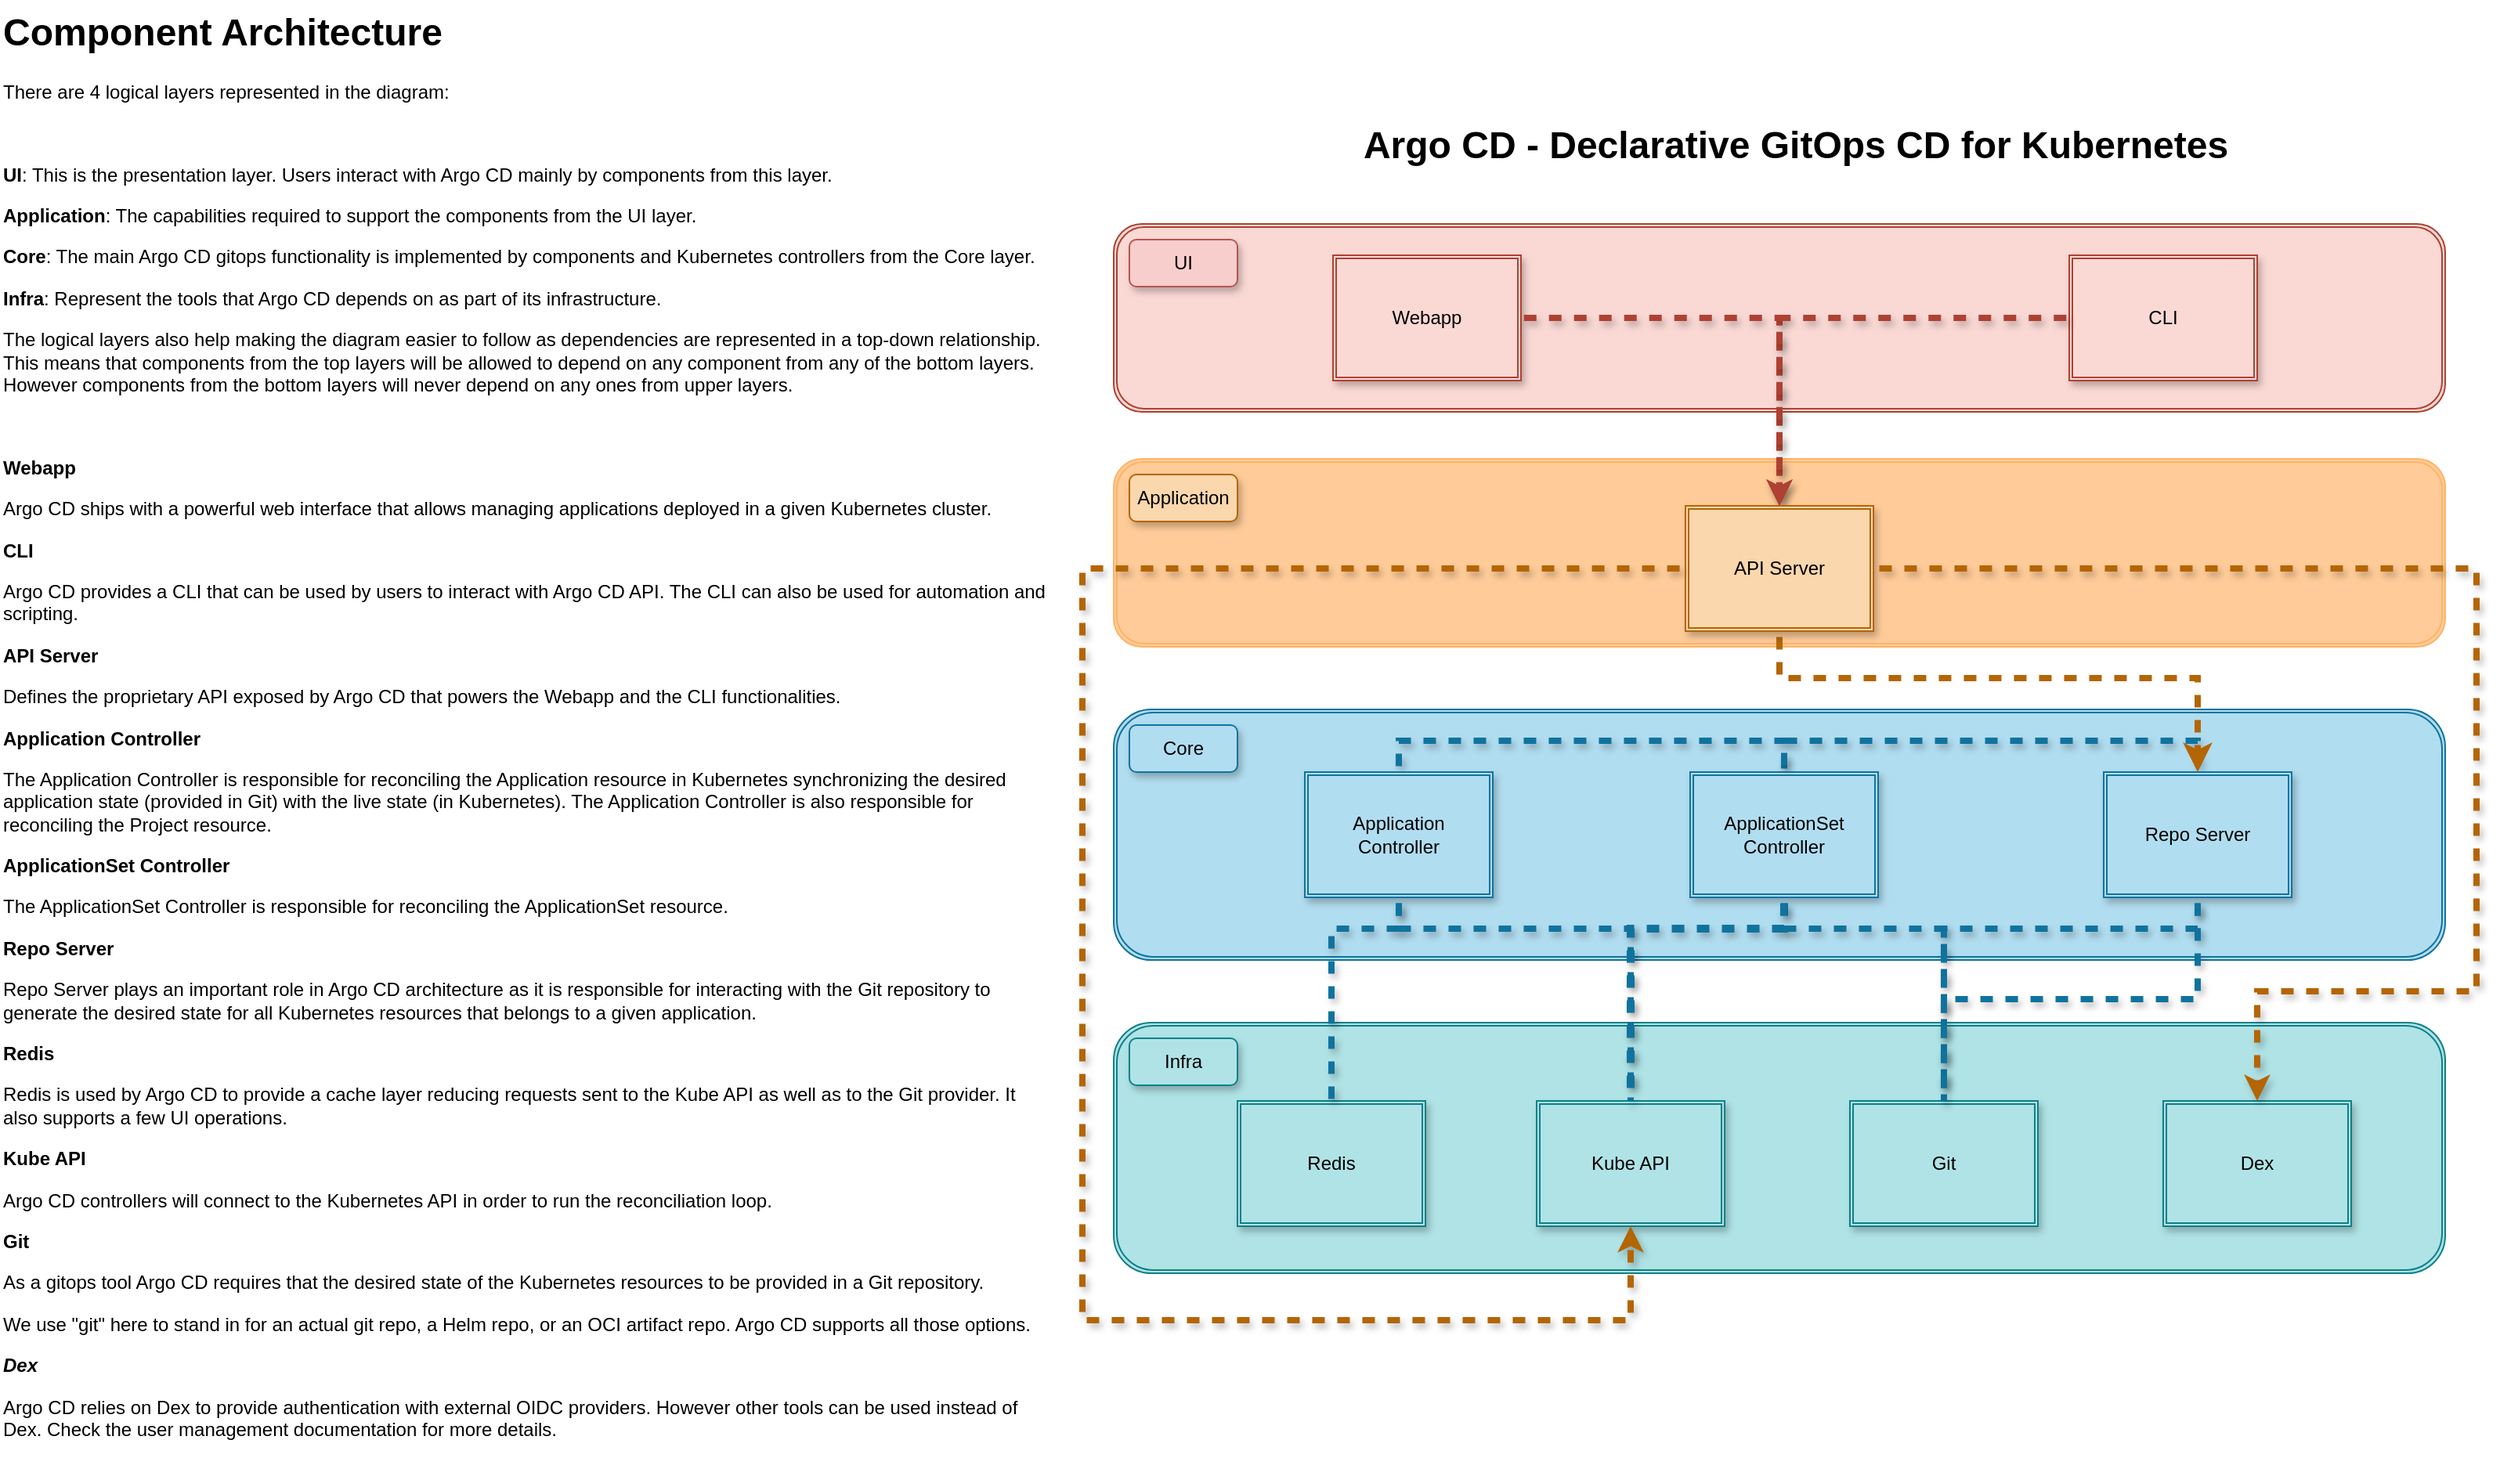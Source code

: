 <mxfile version="26.0.9">
  <diagram name="Page-1" id="aaaa8250-4180-3840-79b5-4cada1eebb92">
    <mxGraphModel dx="1354" dy="550" grid="0" gridSize="10" guides="1" tooltips="1" connect="1" arrows="1" fold="1" page="1" pageScale="1" pageWidth="850" pageHeight="1100" background="none" math="0" shadow="0">
      <root>
        <mxCell id="0" />
        <mxCell id="1" parent="0" />
        <mxCell id="xzWHXTmv79bVu9FAu2Tm-4" value="" style="shape=ext;double=1;rounded=1;whiteSpace=wrap;html=1;fillColor=#fad9d5;strokeColor=#ae4132;" parent="1" vertex="1">
          <mxGeometry x="850" y="220" width="850" height="120" as="geometry" />
        </mxCell>
        <mxCell id="xzWHXTmv79bVu9FAu2Tm-7" value="Webapp" style="shape=ext;double=1;rounded=0;whiteSpace=wrap;html=1;fillColor=#fad9d5;strokeColor=#ae4132;shadow=1;" parent="1" vertex="1">
          <mxGeometry x="990" y="240" width="120" height="80" as="geometry" />
        </mxCell>
        <mxCell id="xzWHXTmv79bVu9FAu2Tm-8" value="CLI" style="shape=ext;double=1;rounded=0;whiteSpace=wrap;html=1;fillColor=#fad9d5;strokeColor=#ae4132;shadow=1;" parent="1" vertex="1">
          <mxGeometry x="1460" y="240" width="120" height="80" as="geometry" />
        </mxCell>
        <mxCell id="xzWHXTmv79bVu9FAu2Tm-10" value="UI" style="text;html=1;strokeColor=#b85450;fillColor=#f8cecc;align=center;verticalAlign=middle;whiteSpace=wrap;overflow=hidden;shadow=1;glass=0;rounded=1;" parent="1" vertex="1">
          <mxGeometry x="860" y="230" width="69" height="30" as="geometry" />
        </mxCell>
        <mxCell id="xzWHXTmv79bVu9FAu2Tm-17" value="" style="shape=ext;double=1;rounded=1;whiteSpace=wrap;html=1;fillColor=#FFCC99;strokeColor=#FFB366;" parent="1" vertex="1">
          <mxGeometry x="850" y="370" width="850" height="120" as="geometry" />
        </mxCell>
        <mxCell id="xzWHXTmv79bVu9FAu2Tm-12" style="edgeStyle=orthogonalEdgeStyle;rounded=0;orthogonalLoop=1;jettySize=auto;html=1;exitX=1;exitY=0.5;exitDx=0;exitDy=0;entryX=0.5;entryY=0;entryDx=0;entryDy=0;flowAnimation=1;strokeWidth=4;shadow=1;flowAnimationTimingFunction=linear;flowAnimationDuration=1000;endSize=4;startSize=4;fillColor=#fad9d5;strokeColor=#ae4132;" parent="1" source="xzWHXTmv79bVu9FAu2Tm-7" target="xzWHXTmv79bVu9FAu2Tm-18" edge="1">
          <mxGeometry relative="1" as="geometry">
            <mxPoint x="1275.0" y="380" as="targetPoint" />
          </mxGeometry>
        </mxCell>
        <mxCell id="xzWHXTmv79bVu9FAu2Tm-19" value="Application" style="text;html=1;strokeColor=#b46504;fillColor=#fad7ac;align=center;verticalAlign=middle;whiteSpace=wrap;overflow=hidden;shadow=1;glass=0;rounded=1;" parent="1" vertex="1">
          <mxGeometry x="860" y="380" width="69" height="30" as="geometry" />
        </mxCell>
        <mxCell id="xzWHXTmv79bVu9FAu2Tm-21" value="" style="shape=ext;double=1;rounded=1;whiteSpace=wrap;html=1;fillColor=#b1ddf0;strokeColor=#10739e;" parent="1" vertex="1">
          <mxGeometry x="850" y="530" width="850" height="160" as="geometry" />
        </mxCell>
        <mxCell id="xzWHXTmv79bVu9FAu2Tm-32" style="edgeStyle=orthogonalEdgeStyle;rounded=0;orthogonalLoop=1;jettySize=auto;html=1;exitX=0.5;exitY=0;exitDx=0;exitDy=0;entryX=0.5;entryY=0;entryDx=0;entryDy=0;endArrow=none;endFill=0;strokeWidth=4;flowAnimation=1;fillColor=#b1ddf0;strokeColor=#10739e;shadow=1;" parent="1" source="xzWHXTmv79bVu9FAu2Tm-22" target="xzWHXTmv79bVu9FAu2Tm-23" edge="1">
          <mxGeometry relative="1" as="geometry" />
        </mxCell>
        <mxCell id="xzWHXTmv79bVu9FAu2Tm-22" value="Application Controller" style="shape=ext;double=1;rounded=0;whiteSpace=wrap;html=1;fillColor=#b1ddf0;strokeColor=#10739e;shadow=1;" parent="1" vertex="1">
          <mxGeometry x="972" y="570" width="120" height="80" as="geometry" />
        </mxCell>
        <mxCell id="xzWHXTmv79bVu9FAu2Tm-23" value="ApplicationSet Controller" style="shape=ext;double=1;rounded=0;whiteSpace=wrap;html=1;fillColor=#b1ddf0;strokeColor=#10739e;shadow=1;" parent="1" vertex="1">
          <mxGeometry x="1218" y="570" width="120" height="80" as="geometry" />
        </mxCell>
        <mxCell id="xzWHXTmv79bVu9FAu2Tm-28" style="edgeStyle=orthogonalEdgeStyle;rounded=0;orthogonalLoop=1;jettySize=auto;html=1;exitX=0.5;exitY=0;exitDx=0;exitDy=0;entryX=0.5;entryY=0;entryDx=0;entryDy=0;jumpStyle=line;endArrow=none;endFill=0;strokeWidth=4;flowAnimation=1;fillColor=#b1ddf0;strokeColor=#10739e;shadow=1;" parent="1" source="xzWHXTmv79bVu9FAu2Tm-24" target="xzWHXTmv79bVu9FAu2Tm-23" edge="1">
          <mxGeometry relative="1" as="geometry" />
        </mxCell>
        <mxCell id="xzWHXTmv79bVu9FAu2Tm-24" value="Repo Server" style="shape=ext;double=1;rounded=0;whiteSpace=wrap;html=1;fillColor=#b1ddf0;strokeColor=#10739e;shadow=1;" parent="1" vertex="1">
          <mxGeometry x="1482" y="570" width="120" height="80" as="geometry" />
        </mxCell>
        <mxCell id="xzWHXTmv79bVu9FAu2Tm-25" value="Core" style="text;html=1;strokeColor=#10739e;fillColor=#b1ddf0;align=center;verticalAlign=middle;whiteSpace=wrap;overflow=hidden;shadow=1;glass=0;rounded=1;" parent="1" vertex="1">
          <mxGeometry x="860" y="540" width="69" height="30" as="geometry" />
        </mxCell>
        <mxCell id="xzWHXTmv79bVu9FAu2Tm-27" style="edgeStyle=orthogonalEdgeStyle;rounded=0;orthogonalLoop=1;jettySize=auto;html=1;exitX=0.5;exitY=1;exitDx=0;exitDy=0;strokeWidth=4;flowAnimation=1;fillColor=#fad7ac;strokeColor=#b46504;" parent="1" source="xzWHXTmv79bVu9FAu2Tm-18" target="xzWHXTmv79bVu9FAu2Tm-24" edge="1">
          <mxGeometry relative="1" as="geometry">
            <Array as="points">
              <mxPoint x="1275" y="510" />
              <mxPoint x="1542" y="510" />
            </Array>
          </mxGeometry>
        </mxCell>
        <mxCell id="xzWHXTmv79bVu9FAu2Tm-33" value="" style="edgeStyle=orthogonalEdgeStyle;rounded=0;orthogonalLoop=1;jettySize=auto;html=1;exitX=0;exitY=0.5;exitDx=0;exitDy=0;flowAnimation=1;strokeWidth=4;shadow=1;flowAnimationDuration=1000;endSize=4;startSize=4;fillColor=#fad9d5;strokeColor=#ae4132;" parent="1" source="xzWHXTmv79bVu9FAu2Tm-8" target="xzWHXTmv79bVu9FAu2Tm-18" edge="1">
          <mxGeometry relative="1" as="geometry">
            <mxPoint x="1275" y="440" as="targetPoint" />
            <mxPoint x="1460" y="280" as="sourcePoint" />
          </mxGeometry>
        </mxCell>
        <mxCell id="xzWHXTmv79bVu9FAu2Tm-18" value="API Server" style="shape=ext;double=1;rounded=0;whiteSpace=wrap;html=1;fillColor=#fad7ac;strokeColor=#b46504;shadow=1;" parent="1" vertex="1">
          <mxGeometry x="1215" y="400" width="120" height="80" as="geometry" />
        </mxCell>
        <mxCell id="xzWHXTmv79bVu9FAu2Tm-34" value="" style="shape=ext;double=1;rounded=1;whiteSpace=wrap;html=1;fillColor=#b0e3e6;strokeColor=#0e8088;" parent="1" vertex="1">
          <mxGeometry x="850" y="730" width="850" height="160" as="geometry" />
        </mxCell>
        <mxCell id="xzWHXTmv79bVu9FAu2Tm-35" value="Infra" style="text;html=1;strokeColor=#0e8088;fillColor=#b0e3e6;align=center;verticalAlign=middle;whiteSpace=wrap;overflow=hidden;shadow=1;glass=0;rounded=1;" parent="1" vertex="1">
          <mxGeometry x="860" y="740" width="69" height="30" as="geometry" />
        </mxCell>
        <mxCell id="xzWHXTmv79bVu9FAu2Tm-36" value="Redis" style="shape=ext;double=1;rounded=0;whiteSpace=wrap;html=1;fillColor=#b0e3e6;strokeColor=#0e8088;shadow=1;" parent="1" vertex="1">
          <mxGeometry x="929" y="780" width="120" height="80" as="geometry" />
        </mxCell>
        <mxCell id="xzWHXTmv79bVu9FAu2Tm-37" value="Kube API" style="shape=ext;double=1;rounded=0;whiteSpace=wrap;html=1;fillColor=#b0e3e6;strokeColor=#0e8088;shadow=1;" parent="1" vertex="1">
          <mxGeometry x="1120" y="780" width="120" height="80" as="geometry" />
        </mxCell>
        <mxCell id="xzWHXTmv79bVu9FAu2Tm-38" value="Git" style="shape=ext;double=1;rounded=0;whiteSpace=wrap;html=1;fillColor=#b0e3e6;strokeColor=#0e8088;shadow=1;" parent="1" vertex="1">
          <mxGeometry x="1320" y="780" width="120" height="80" as="geometry" />
        </mxCell>
        <mxCell id="xzWHXTmv79bVu9FAu2Tm-39" value="Dex" style="shape=ext;double=1;rounded=0;whiteSpace=wrap;html=1;fillColor=#b0e3e6;strokeColor=#0e8088;shadow=1;" parent="1" vertex="1">
          <mxGeometry x="1520" y="780" width="120" height="80" as="geometry" />
        </mxCell>
        <mxCell id="xzWHXTmv79bVu9FAu2Tm-40" style="edgeStyle=orthogonalEdgeStyle;rounded=0;orthogonalLoop=1;jettySize=auto;html=1;exitX=1;exitY=0.5;exitDx=0;exitDy=0;entryX=0.5;entryY=0;entryDx=0;entryDy=0;flowAnimation=1;strokeWidth=4;fillColor=#fad7ac;strokeColor=#b46504;shadow=1;endSize=4;startSize=4;" parent="1" source="xzWHXTmv79bVu9FAu2Tm-18" target="xzWHXTmv79bVu9FAu2Tm-39" edge="1">
          <mxGeometry relative="1" as="geometry">
            <mxPoint x="1640" y="820" as="targetPoint" />
            <Array as="points">
              <mxPoint x="1720" y="440" />
              <mxPoint x="1720" y="710" />
              <mxPoint x="1580" y="710" />
            </Array>
          </mxGeometry>
        </mxCell>
        <mxCell id="xzWHXTmv79bVu9FAu2Tm-41" style="edgeStyle=orthogonalEdgeStyle;rounded=0;orthogonalLoop=1;jettySize=auto;html=1;exitX=0;exitY=0.5;exitDx=0;exitDy=0;entryX=0.5;entryY=1;entryDx=0;entryDy=0;fillColor=#fad7ac;strokeColor=#b46504;flowAnimation=1;strokeWidth=4;shadow=1;endSize=4;startSize=4;" parent="1" source="xzWHXTmv79bVu9FAu2Tm-18" target="xzWHXTmv79bVu9FAu2Tm-37" edge="1">
          <mxGeometry relative="1" as="geometry">
            <Array as="points">
              <mxPoint x="830" y="440" />
              <mxPoint x="830" y="920" />
              <mxPoint x="1180" y="920" />
            </Array>
          </mxGeometry>
        </mxCell>
        <mxCell id="xzWHXTmv79bVu9FAu2Tm-42" style="edgeStyle=orthogonalEdgeStyle;rounded=0;orthogonalLoop=1;jettySize=auto;html=1;exitX=0.5;exitY=1;exitDx=0;exitDy=0;entryX=0.5;entryY=0;entryDx=0;entryDy=0;fillColor=#b1ddf0;strokeColor=#10739e;flowAnimation=1;strokeWidth=4;endArrow=none;endFill=0;shadow=1;" parent="1" source="xzWHXTmv79bVu9FAu2Tm-22" target="xzWHXTmv79bVu9FAu2Tm-36" edge="1">
          <mxGeometry relative="1" as="geometry">
            <Array as="points">
              <mxPoint x="1032" y="670" />
              <mxPoint x="989" y="670" />
            </Array>
          </mxGeometry>
        </mxCell>
        <mxCell id="xzWHXTmv79bVu9FAu2Tm-43" style="edgeStyle=orthogonalEdgeStyle;rounded=0;orthogonalLoop=1;jettySize=auto;html=1;exitX=0.5;exitY=1;exitDx=0;exitDy=0;entryX=0.5;entryY=0;entryDx=0;entryDy=0;strokeWidth=4;endArrow=none;endFill=0;flowAnimation=1;fillColor=#b1ddf0;strokeColor=#10739e;shadow=1;" parent="1" source="xzWHXTmv79bVu9FAu2Tm-22" target="xzWHXTmv79bVu9FAu2Tm-37" edge="1">
          <mxGeometry relative="1" as="geometry">
            <Array as="points">
              <mxPoint x="1032" y="670" />
              <mxPoint x="1180" y="670" />
            </Array>
          </mxGeometry>
        </mxCell>
        <mxCell id="xzWHXTmv79bVu9FAu2Tm-44" style="edgeStyle=orthogonalEdgeStyle;rounded=0;orthogonalLoop=1;jettySize=auto;html=1;exitX=0.5;exitY=1;exitDx=0;exitDy=0;entryX=0.5;entryY=0;entryDx=0;entryDy=0;fillColor=#b1ddf0;strokeColor=#10739e;strokeWidth=5;flowAnimation=1;endArrow=none;endFill=0;shadow=1;" parent="1" source="xzWHXTmv79bVu9FAu2Tm-23" target="xzWHXTmv79bVu9FAu2Tm-37" edge="1">
          <mxGeometry relative="1" as="geometry">
            <Array as="points">
              <mxPoint x="1278" y="670" />
              <mxPoint x="1180" y="670" />
            </Array>
          </mxGeometry>
        </mxCell>
        <mxCell id="xzWHXTmv79bVu9FAu2Tm-45" style="edgeStyle=orthogonalEdgeStyle;rounded=0;orthogonalLoop=1;jettySize=auto;html=1;exitX=0.5;exitY=1;exitDx=0;exitDy=0;entryX=0.5;entryY=0;entryDx=0;entryDy=0;fillColor=#b1ddf0;strokeColor=#10739e;strokeWidth=4;endArrow=none;endFill=0;flowAnimation=1;shadow=1;" parent="1" source="xzWHXTmv79bVu9FAu2Tm-23" target="xzWHXTmv79bVu9FAu2Tm-38" edge="1">
          <mxGeometry relative="1" as="geometry">
            <Array as="points">
              <mxPoint x="1278" y="670" />
              <mxPoint x="1380" y="670" />
            </Array>
          </mxGeometry>
        </mxCell>
        <mxCell id="xzWHXTmv79bVu9FAu2Tm-46" style="edgeStyle=orthogonalEdgeStyle;rounded=0;orthogonalLoop=1;jettySize=auto;html=1;exitX=0.5;exitY=1;exitDx=0;exitDy=0;strokeWidth=4;fillColor=#b1ddf0;strokeColor=#10739e;endArrow=none;endFill=0;flowAnimation=1;shadow=1;" parent="1" source="xzWHXTmv79bVu9FAu2Tm-24" edge="1">
          <mxGeometry relative="1" as="geometry">
            <mxPoint x="1380" y="780" as="targetPoint" />
            <Array as="points">
              <mxPoint x="1542" y="670" />
              <mxPoint x="1380" y="670" />
            </Array>
          </mxGeometry>
        </mxCell>
        <mxCell id="xzWHXTmv79bVu9FAu2Tm-47" style="edgeStyle=orthogonalEdgeStyle;rounded=0;orthogonalLoop=1;jettySize=auto;html=1;exitX=0.5;exitY=1;exitDx=0;exitDy=0;fillColor=#b1ddf0;strokeColor=#10739e;strokeWidth=4;endArrow=none;endFill=0;flowAnimation=1;shadow=1;" parent="1" source="xzWHXTmv79bVu9FAu2Tm-24" target="xzWHXTmv79bVu9FAu2Tm-38" edge="1">
          <mxGeometry relative="1" as="geometry" />
        </mxCell>
        <mxCell id="xzWHXTmv79bVu9FAu2Tm-48" value="Argo CD - Declarative GitOps CD for Kubernetes" style="text;strokeColor=none;fillColor=none;html=1;fontSize=24;fontStyle=1;verticalAlign=middle;align=center;" parent="1" vertex="1">
          <mxGeometry x="1235" y="150" width="100" height="40" as="geometry" />
        </mxCell>
        <mxCell id="YUWwG_Yfarza9yvXMNp_-2" value="&lt;h1 style=&quot;margin-top: 0px;&quot;&gt;Component Architecture&lt;/h1&gt;&lt;p&gt;There are 4 logical layers represented in the diagram:&lt;/p&gt;&lt;p&gt;&lt;br&gt;&lt;/p&gt;&lt;p&gt;&lt;b&gt;UI&lt;/b&gt;: This is the presentation layer. Users interact with Argo CD mainly by components from this layer.&lt;/p&gt;&lt;p&gt;&lt;b&gt;Application&lt;/b&gt;: The capabilities required to support the components from the UI layer.&lt;/p&gt;&lt;p&gt;&lt;b&gt;Core&lt;/b&gt;: The main Argo CD gitops functionality is implemented by components and Kubernetes controllers from the Core layer.&lt;/p&gt;&lt;p&gt;&lt;b&gt;Infra&lt;/b&gt;: Represent the tools that Argo CD depends on as part of its infrastructure.&lt;/p&gt;&lt;p&gt;The logical layers also help making the diagram easier to follow as dependencies are represented in a top-down relationship. This means that components from the top layers will be allowed to depend on any component from any of the bottom layers. However components from the bottom layers will never depend on any ones from upper layers.&lt;/p&gt;&lt;p&gt;&lt;br&gt;&lt;/p&gt;&lt;p&gt;&lt;b&gt;Webapp&lt;/b&gt;&lt;/p&gt;&lt;p&gt;Argo CD ships with a powerful web interface that allows managing applications deployed in a given Kubernetes cluster.&lt;/p&gt;&lt;p&gt;&lt;b&gt;CLI&lt;/b&gt;&lt;/p&gt;&lt;p&gt;Argo CD provides a CLI that can be used by users to interact with Argo CD API. The CLI can also be used for automation and scripting.&lt;/p&gt;&lt;p&gt;&lt;b&gt;API Server&lt;/b&gt;&lt;/p&gt;&lt;p&gt;Defines the proprietary API exposed by Argo CD that powers the Webapp and the CLI functionalities.&lt;/p&gt;&lt;p&gt;&lt;b&gt;Application Controller&lt;/b&gt;&lt;/p&gt;&lt;p&gt;The Application Controller is responsible for reconciling the Application resource in Kubernetes synchronizing the desired application state (provided in Git) with the live state (in Kubernetes). The Application Controller is also responsible for reconciling the Project resource.&lt;/p&gt;&lt;p&gt;&lt;b&gt;ApplicationSet Controller&lt;/b&gt;&lt;/p&gt;&lt;p&gt;The ApplicationSet Controller is responsible for reconciling the ApplicationSet resource.&lt;/p&gt;&lt;p&gt;&lt;b&gt;Repo Server&lt;/b&gt;&lt;/p&gt;&lt;p&gt;Repo Server plays an important role in Argo CD architecture as it is responsible for interacting with the Git repository to generate the desired state for all Kubernetes resources that belongs to a given application.&lt;/p&gt;&lt;p&gt;&lt;b&gt;Redis&lt;/b&gt;&lt;/p&gt;&lt;p&gt;Redis is used by Argo CD to provide a cache layer reducing requests sent to the Kube API as well as to the Git provider. It also supports a few UI operations.&lt;/p&gt;&lt;p&gt;&lt;b&gt;Kube API&lt;/b&gt;&lt;/p&gt;&lt;p&gt;Argo CD controllers will connect to the Kubernetes API in order to run the reconciliation loop.&lt;/p&gt;&lt;p&gt;&lt;b&gt;Git&lt;/b&gt;&lt;/p&gt;&lt;p&gt;As a gitops tool Argo CD requires that the desired state of the Kubernetes resources to be provided in a Git repository.&lt;/p&gt;&lt;p&gt;We use &quot;git&quot; here to stand in for an actual git repo, a Helm repo, or an OCI artifact repo. Argo CD supports all those options.&lt;/p&gt;&lt;p&gt;&lt;i&gt;&lt;b&gt;Dex&lt;/b&gt;&lt;/i&gt;&lt;/p&gt;&lt;p&gt;Argo CD relies on Dex to provide authentication with external OIDC providers. However other tools can be used instead of Dex. Check the user management documentation for more details.&lt;/p&gt;" style="text;html=1;whiteSpace=wrap;overflow=hidden;rounded=0;" vertex="1" parent="1">
          <mxGeometry x="139" y="77" width="670" height="927" as="geometry" />
        </mxCell>
      </root>
    </mxGraphModel>
  </diagram>
</mxfile>
